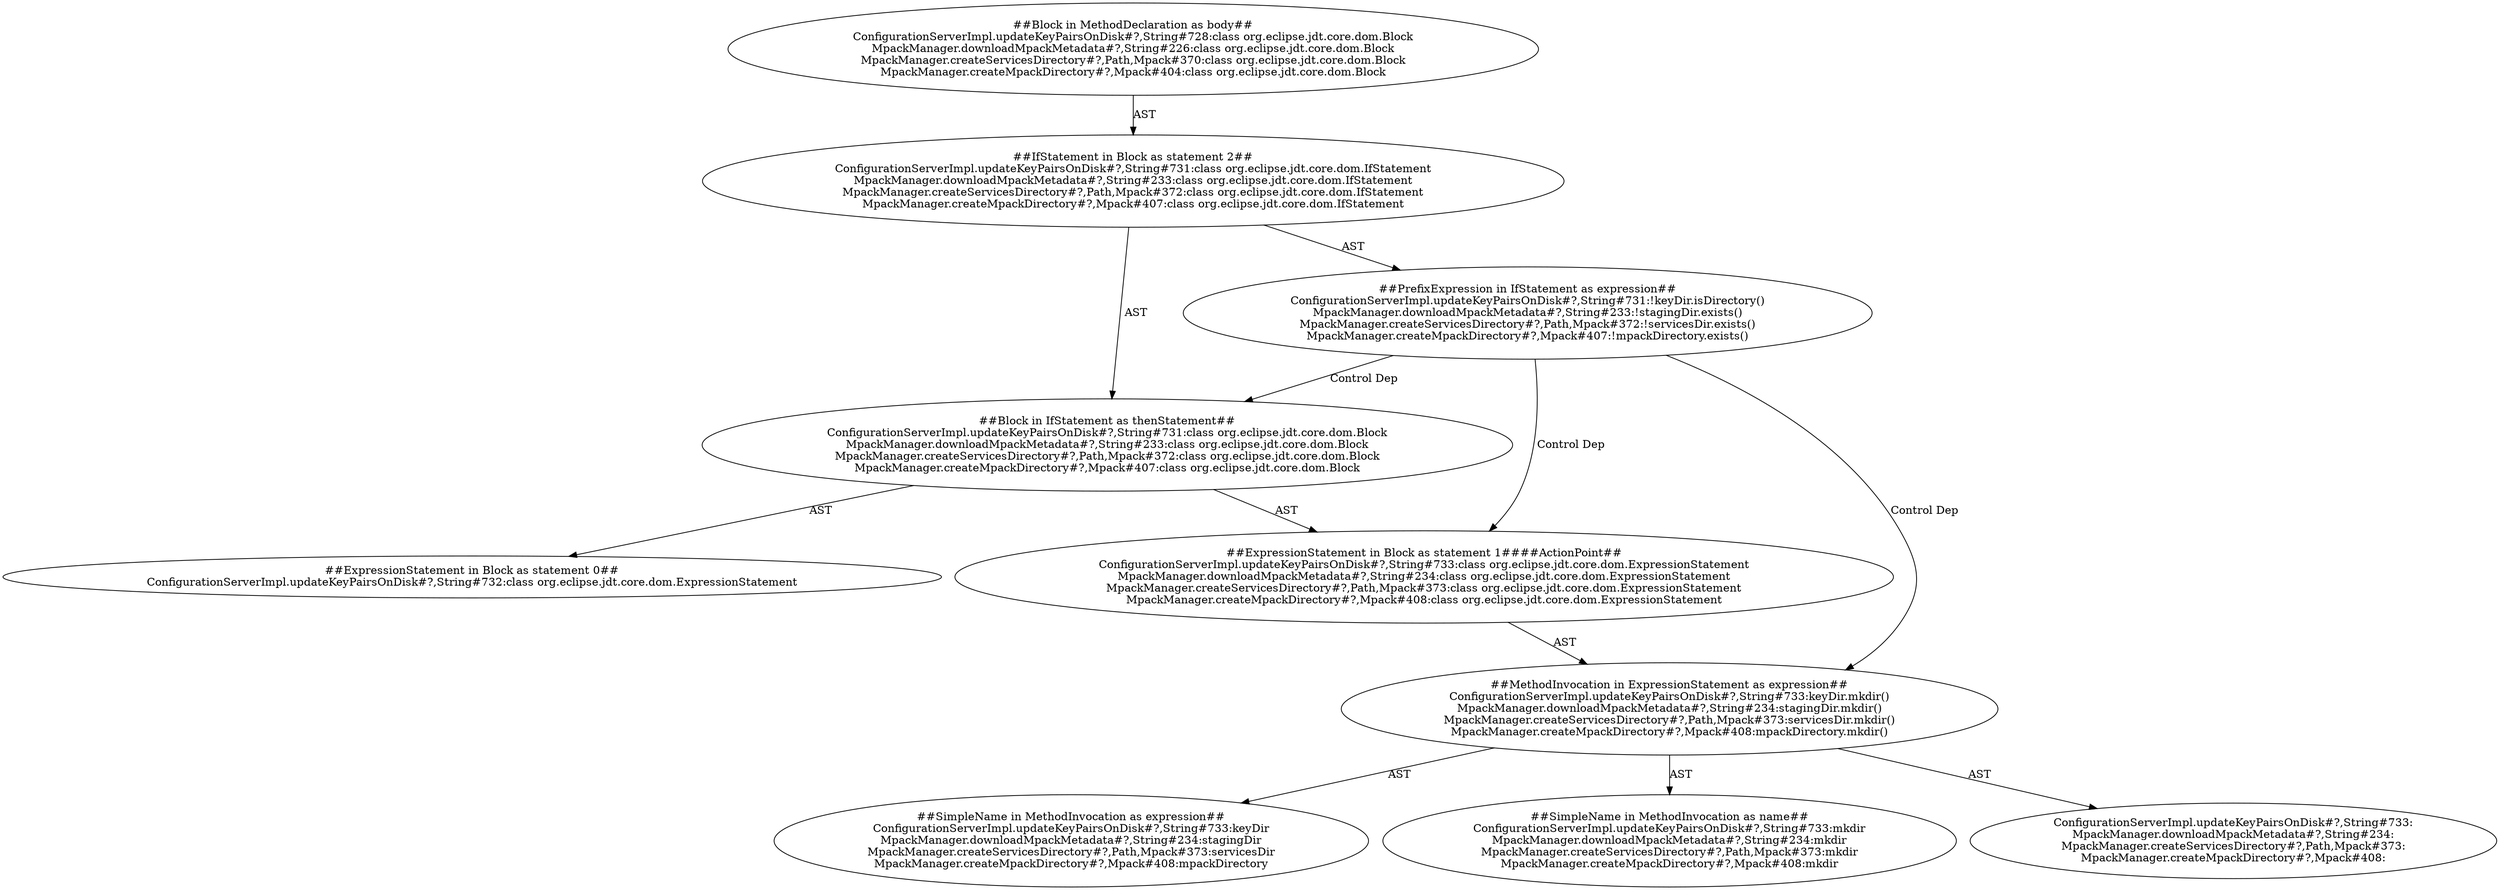 digraph "Pattern" {
0 [label="##ExpressionStatement in Block as statement 1####ActionPoint##\nConfigurationServerImpl.updateKeyPairsOnDisk#?,String#733:class org.eclipse.jdt.core.dom.ExpressionStatement\nMpackManager.downloadMpackMetadata#?,String#234:class org.eclipse.jdt.core.dom.ExpressionStatement\nMpackManager.createServicesDirectory#?,Path,Mpack#373:class org.eclipse.jdt.core.dom.ExpressionStatement\nMpackManager.createMpackDirectory#?,Mpack#408:class org.eclipse.jdt.core.dom.ExpressionStatement" shape=ellipse]
1 [label="##Block in IfStatement as thenStatement##\nConfigurationServerImpl.updateKeyPairsOnDisk#?,String#731:class org.eclipse.jdt.core.dom.Block\nMpackManager.downloadMpackMetadata#?,String#233:class org.eclipse.jdt.core.dom.Block\nMpackManager.createServicesDirectory#?,Path,Mpack#372:class org.eclipse.jdt.core.dom.Block\nMpackManager.createMpackDirectory#?,Mpack#407:class org.eclipse.jdt.core.dom.Block" shape=ellipse]
2 [label="##IfStatement in Block as statement 2##\nConfigurationServerImpl.updateKeyPairsOnDisk#?,String#731:class org.eclipse.jdt.core.dom.IfStatement\nMpackManager.downloadMpackMetadata#?,String#233:class org.eclipse.jdt.core.dom.IfStatement\nMpackManager.createServicesDirectory#?,Path,Mpack#372:class org.eclipse.jdt.core.dom.IfStatement\nMpackManager.createMpackDirectory#?,Mpack#407:class org.eclipse.jdt.core.dom.IfStatement" shape=ellipse]
3 [label="##Block in MethodDeclaration as body##\nConfigurationServerImpl.updateKeyPairsOnDisk#?,String#728:class org.eclipse.jdt.core.dom.Block\nMpackManager.downloadMpackMetadata#?,String#226:class org.eclipse.jdt.core.dom.Block\nMpackManager.createServicesDirectory#?,Path,Mpack#370:class org.eclipse.jdt.core.dom.Block\nMpackManager.createMpackDirectory#?,Mpack#404:class org.eclipse.jdt.core.dom.Block" shape=ellipse]
4 [label="##PrefixExpression in IfStatement as expression##\nConfigurationServerImpl.updateKeyPairsOnDisk#?,String#731:!keyDir.isDirectory()\nMpackManager.downloadMpackMetadata#?,String#233:!stagingDir.exists()\nMpackManager.createServicesDirectory#?,Path,Mpack#372:!servicesDir.exists()\nMpackManager.createMpackDirectory#?,Mpack#407:!mpackDirectory.exists()" shape=ellipse]
5 [label="##ExpressionStatement in Block as statement 0##\nConfigurationServerImpl.updateKeyPairsOnDisk#?,String#732:class org.eclipse.jdt.core.dom.ExpressionStatement" shape=ellipse]
6 [label="##MethodInvocation in ExpressionStatement as expression##\nConfigurationServerImpl.updateKeyPairsOnDisk#?,String#733:keyDir.mkdir()\nMpackManager.downloadMpackMetadata#?,String#234:stagingDir.mkdir()\nMpackManager.createServicesDirectory#?,Path,Mpack#373:servicesDir.mkdir()\nMpackManager.createMpackDirectory#?,Mpack#408:mpackDirectory.mkdir()" shape=ellipse]
7 [label="##SimpleName in MethodInvocation as expression##\nConfigurationServerImpl.updateKeyPairsOnDisk#?,String#733:keyDir\nMpackManager.downloadMpackMetadata#?,String#234:stagingDir\nMpackManager.createServicesDirectory#?,Path,Mpack#373:servicesDir\nMpackManager.createMpackDirectory#?,Mpack#408:mpackDirectory" shape=ellipse]
8 [label="##SimpleName in MethodInvocation as name##\nConfigurationServerImpl.updateKeyPairsOnDisk#?,String#733:mkdir\nMpackManager.downloadMpackMetadata#?,String#234:mkdir\nMpackManager.createServicesDirectory#?,Path,Mpack#373:mkdir\nMpackManager.createMpackDirectory#?,Mpack#408:mkdir" shape=ellipse]
9 [label="ConfigurationServerImpl.updateKeyPairsOnDisk#?,String#733:\nMpackManager.downloadMpackMetadata#?,String#234:\nMpackManager.createServicesDirectory#?,Path,Mpack#373:\nMpackManager.createMpackDirectory#?,Mpack#408:" shape=ellipse]
0 -> 6 [label="AST"];
1 -> 0 [label="AST"];
1 -> 5 [label="AST"];
2 -> 1 [label="AST"];
2 -> 4 [label="AST"];
3 -> 2 [label="AST"];
4 -> 1 [label="Control Dep"];
4 -> 6 [label="Control Dep"];
4 -> 0 [label="Control Dep"];
6 -> 7 [label="AST"];
6 -> 8 [label="AST"];
6 -> 9 [label="AST"];
}